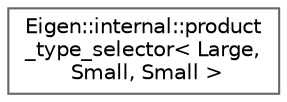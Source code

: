 digraph "Graphical Class Hierarchy"
{
 // LATEX_PDF_SIZE
  bgcolor="transparent";
  edge [fontname=Helvetica,fontsize=10,labelfontname=Helvetica,labelfontsize=10];
  node [fontname=Helvetica,fontsize=10,shape=box,height=0.2,width=0.4];
  rankdir="LR";
  Node0 [id="Node000000",label="Eigen::internal::product\l_type_selector\< Large,\l Small, Small \>",height=0.2,width=0.4,color="grey40", fillcolor="white", style="filled",URL="$structEigen_1_1internal_1_1product__type__selector_3_01Large_00_01Small_00_01Small_01_4.html",tooltip=" "];
}
